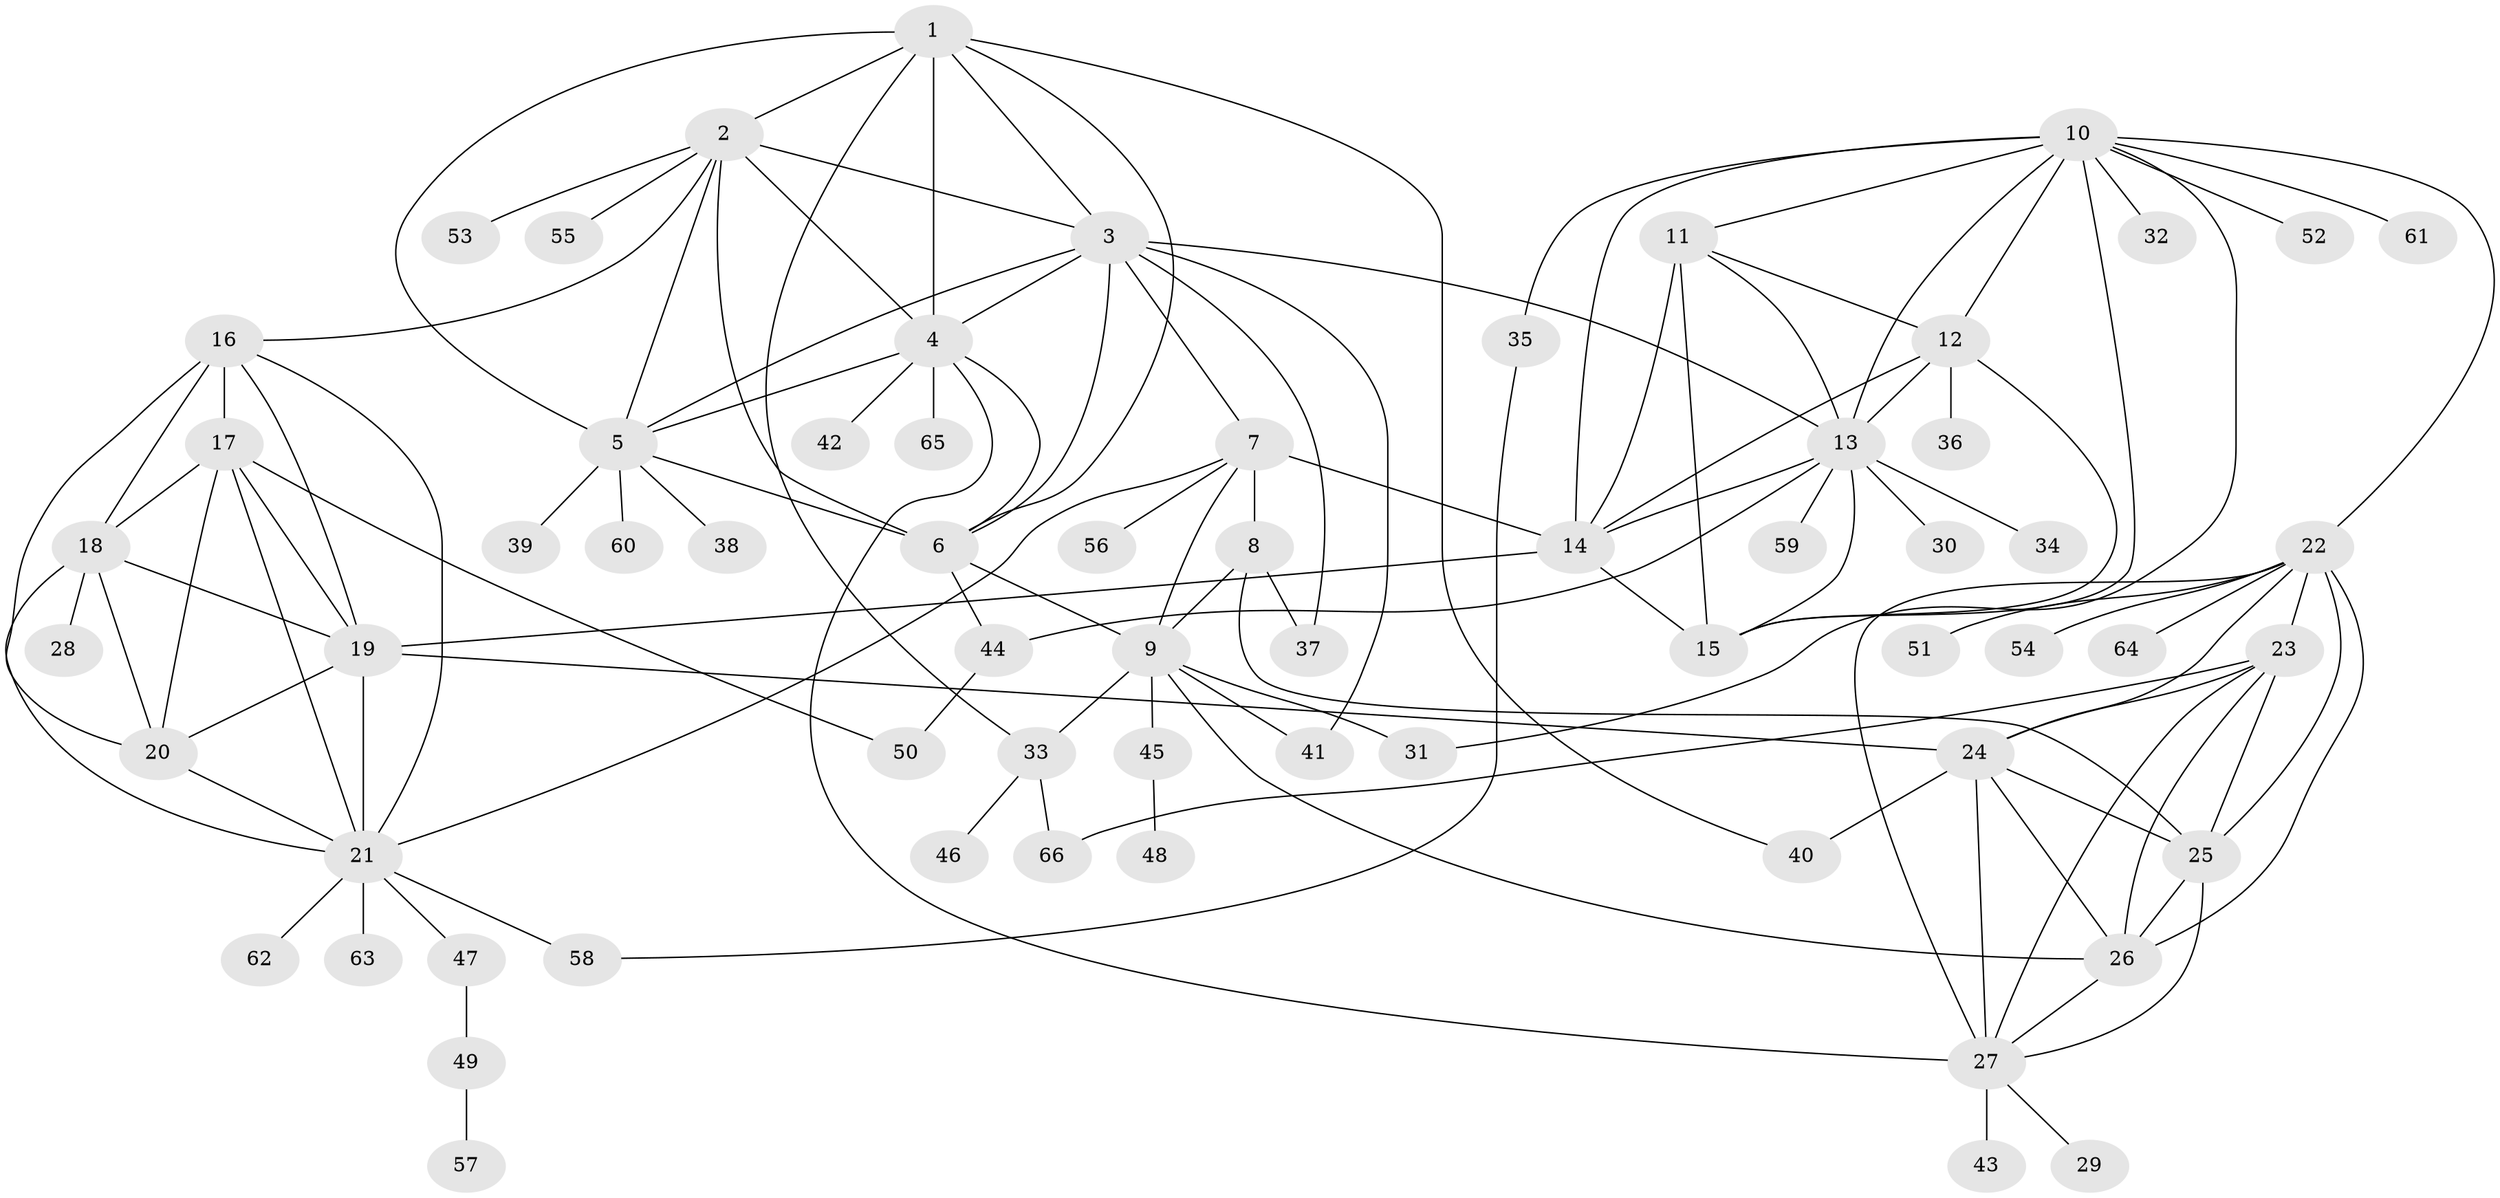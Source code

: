 // original degree distribution, {8: 0.030303030303030304, 9: 0.03787878787878788, 11: 0.030303030303030304, 10: 0.022727272727272728, 6: 0.030303030303030304, 12: 0.015151515151515152, 13: 0.015151515151515152, 7: 0.03787878787878788, 5: 0.015151515151515152, 1: 0.5833333333333334, 2: 0.1590909090909091, 3: 0.022727272727272728}
// Generated by graph-tools (version 1.1) at 2025/52/03/04/25 22:52:19]
// undirected, 66 vertices, 123 edges
graph export_dot {
  node [color=gray90,style=filled];
  1;
  2;
  3;
  4;
  5;
  6;
  7;
  8;
  9;
  10;
  11;
  12;
  13;
  14;
  15;
  16;
  17;
  18;
  19;
  20;
  21;
  22;
  23;
  24;
  25;
  26;
  27;
  28;
  29;
  30;
  31;
  32;
  33;
  34;
  35;
  36;
  37;
  38;
  39;
  40;
  41;
  42;
  43;
  44;
  45;
  46;
  47;
  48;
  49;
  50;
  51;
  52;
  53;
  54;
  55;
  56;
  57;
  58;
  59;
  60;
  61;
  62;
  63;
  64;
  65;
  66;
  1 -- 2 [weight=1.0];
  1 -- 3 [weight=1.0];
  1 -- 4 [weight=1.0];
  1 -- 5 [weight=1.0];
  1 -- 6 [weight=1.0];
  1 -- 33 [weight=1.0];
  1 -- 40 [weight=1.0];
  2 -- 3 [weight=1.0];
  2 -- 4 [weight=1.0];
  2 -- 5 [weight=1.0];
  2 -- 6 [weight=1.0];
  2 -- 16 [weight=1.0];
  2 -- 53 [weight=1.0];
  2 -- 55 [weight=1.0];
  3 -- 4 [weight=1.0];
  3 -- 5 [weight=1.0];
  3 -- 6 [weight=1.0];
  3 -- 7 [weight=1.0];
  3 -- 13 [weight=1.0];
  3 -- 37 [weight=1.0];
  3 -- 41 [weight=2.0];
  4 -- 5 [weight=1.0];
  4 -- 6 [weight=1.0];
  4 -- 27 [weight=1.0];
  4 -- 42 [weight=1.0];
  4 -- 65 [weight=1.0];
  5 -- 6 [weight=1.0];
  5 -- 38 [weight=1.0];
  5 -- 39 [weight=1.0];
  5 -- 60 [weight=1.0];
  6 -- 9 [weight=1.0];
  6 -- 44 [weight=3.0];
  7 -- 8 [weight=4.0];
  7 -- 9 [weight=4.0];
  7 -- 14 [weight=1.0];
  7 -- 21 [weight=1.0];
  7 -- 56 [weight=3.0];
  8 -- 9 [weight=1.0];
  8 -- 25 [weight=1.0];
  8 -- 37 [weight=1.0];
  9 -- 26 [weight=1.0];
  9 -- 31 [weight=1.0];
  9 -- 33 [weight=1.0];
  9 -- 41 [weight=1.0];
  9 -- 45 [weight=1.0];
  10 -- 11 [weight=1.0];
  10 -- 12 [weight=1.0];
  10 -- 13 [weight=1.0];
  10 -- 14 [weight=1.0];
  10 -- 15 [weight=1.0];
  10 -- 22 [weight=1.0];
  10 -- 31 [weight=1.0];
  10 -- 32 [weight=1.0];
  10 -- 35 [weight=1.0];
  10 -- 52 [weight=1.0];
  10 -- 61 [weight=1.0];
  11 -- 12 [weight=1.0];
  11 -- 13 [weight=1.0];
  11 -- 14 [weight=8.0];
  11 -- 15 [weight=1.0];
  12 -- 13 [weight=1.0];
  12 -- 14 [weight=1.0];
  12 -- 15 [weight=1.0];
  12 -- 36 [weight=1.0];
  13 -- 14 [weight=1.0];
  13 -- 15 [weight=1.0];
  13 -- 30 [weight=1.0];
  13 -- 34 [weight=1.0];
  13 -- 44 [weight=1.0];
  13 -- 59 [weight=1.0];
  14 -- 15 [weight=1.0];
  14 -- 19 [weight=2.0];
  16 -- 17 [weight=1.0];
  16 -- 18 [weight=1.0];
  16 -- 19 [weight=1.0];
  16 -- 20 [weight=2.0];
  16 -- 21 [weight=1.0];
  17 -- 18 [weight=1.0];
  17 -- 19 [weight=1.0];
  17 -- 20 [weight=1.0];
  17 -- 21 [weight=1.0];
  17 -- 50 [weight=1.0];
  18 -- 19 [weight=1.0];
  18 -- 20 [weight=1.0];
  18 -- 21 [weight=1.0];
  18 -- 28 [weight=2.0];
  19 -- 20 [weight=1.0];
  19 -- 21 [weight=1.0];
  19 -- 24 [weight=1.0];
  20 -- 21 [weight=1.0];
  21 -- 47 [weight=1.0];
  21 -- 58 [weight=1.0];
  21 -- 62 [weight=1.0];
  21 -- 63 [weight=1.0];
  22 -- 23 [weight=1.0];
  22 -- 24 [weight=1.0];
  22 -- 25 [weight=1.0];
  22 -- 26 [weight=1.0];
  22 -- 27 [weight=1.0];
  22 -- 51 [weight=1.0];
  22 -- 54 [weight=1.0];
  22 -- 64 [weight=1.0];
  23 -- 24 [weight=1.0];
  23 -- 25 [weight=1.0];
  23 -- 26 [weight=1.0];
  23 -- 27 [weight=1.0];
  23 -- 66 [weight=1.0];
  24 -- 25 [weight=1.0];
  24 -- 26 [weight=1.0];
  24 -- 27 [weight=1.0];
  24 -- 40 [weight=4.0];
  25 -- 26 [weight=4.0];
  25 -- 27 [weight=1.0];
  26 -- 27 [weight=1.0];
  27 -- 29 [weight=1.0];
  27 -- 43 [weight=5.0];
  33 -- 46 [weight=1.0];
  33 -- 66 [weight=1.0];
  35 -- 58 [weight=1.0];
  44 -- 50 [weight=1.0];
  45 -- 48 [weight=1.0];
  47 -- 49 [weight=1.0];
  49 -- 57 [weight=1.0];
}
